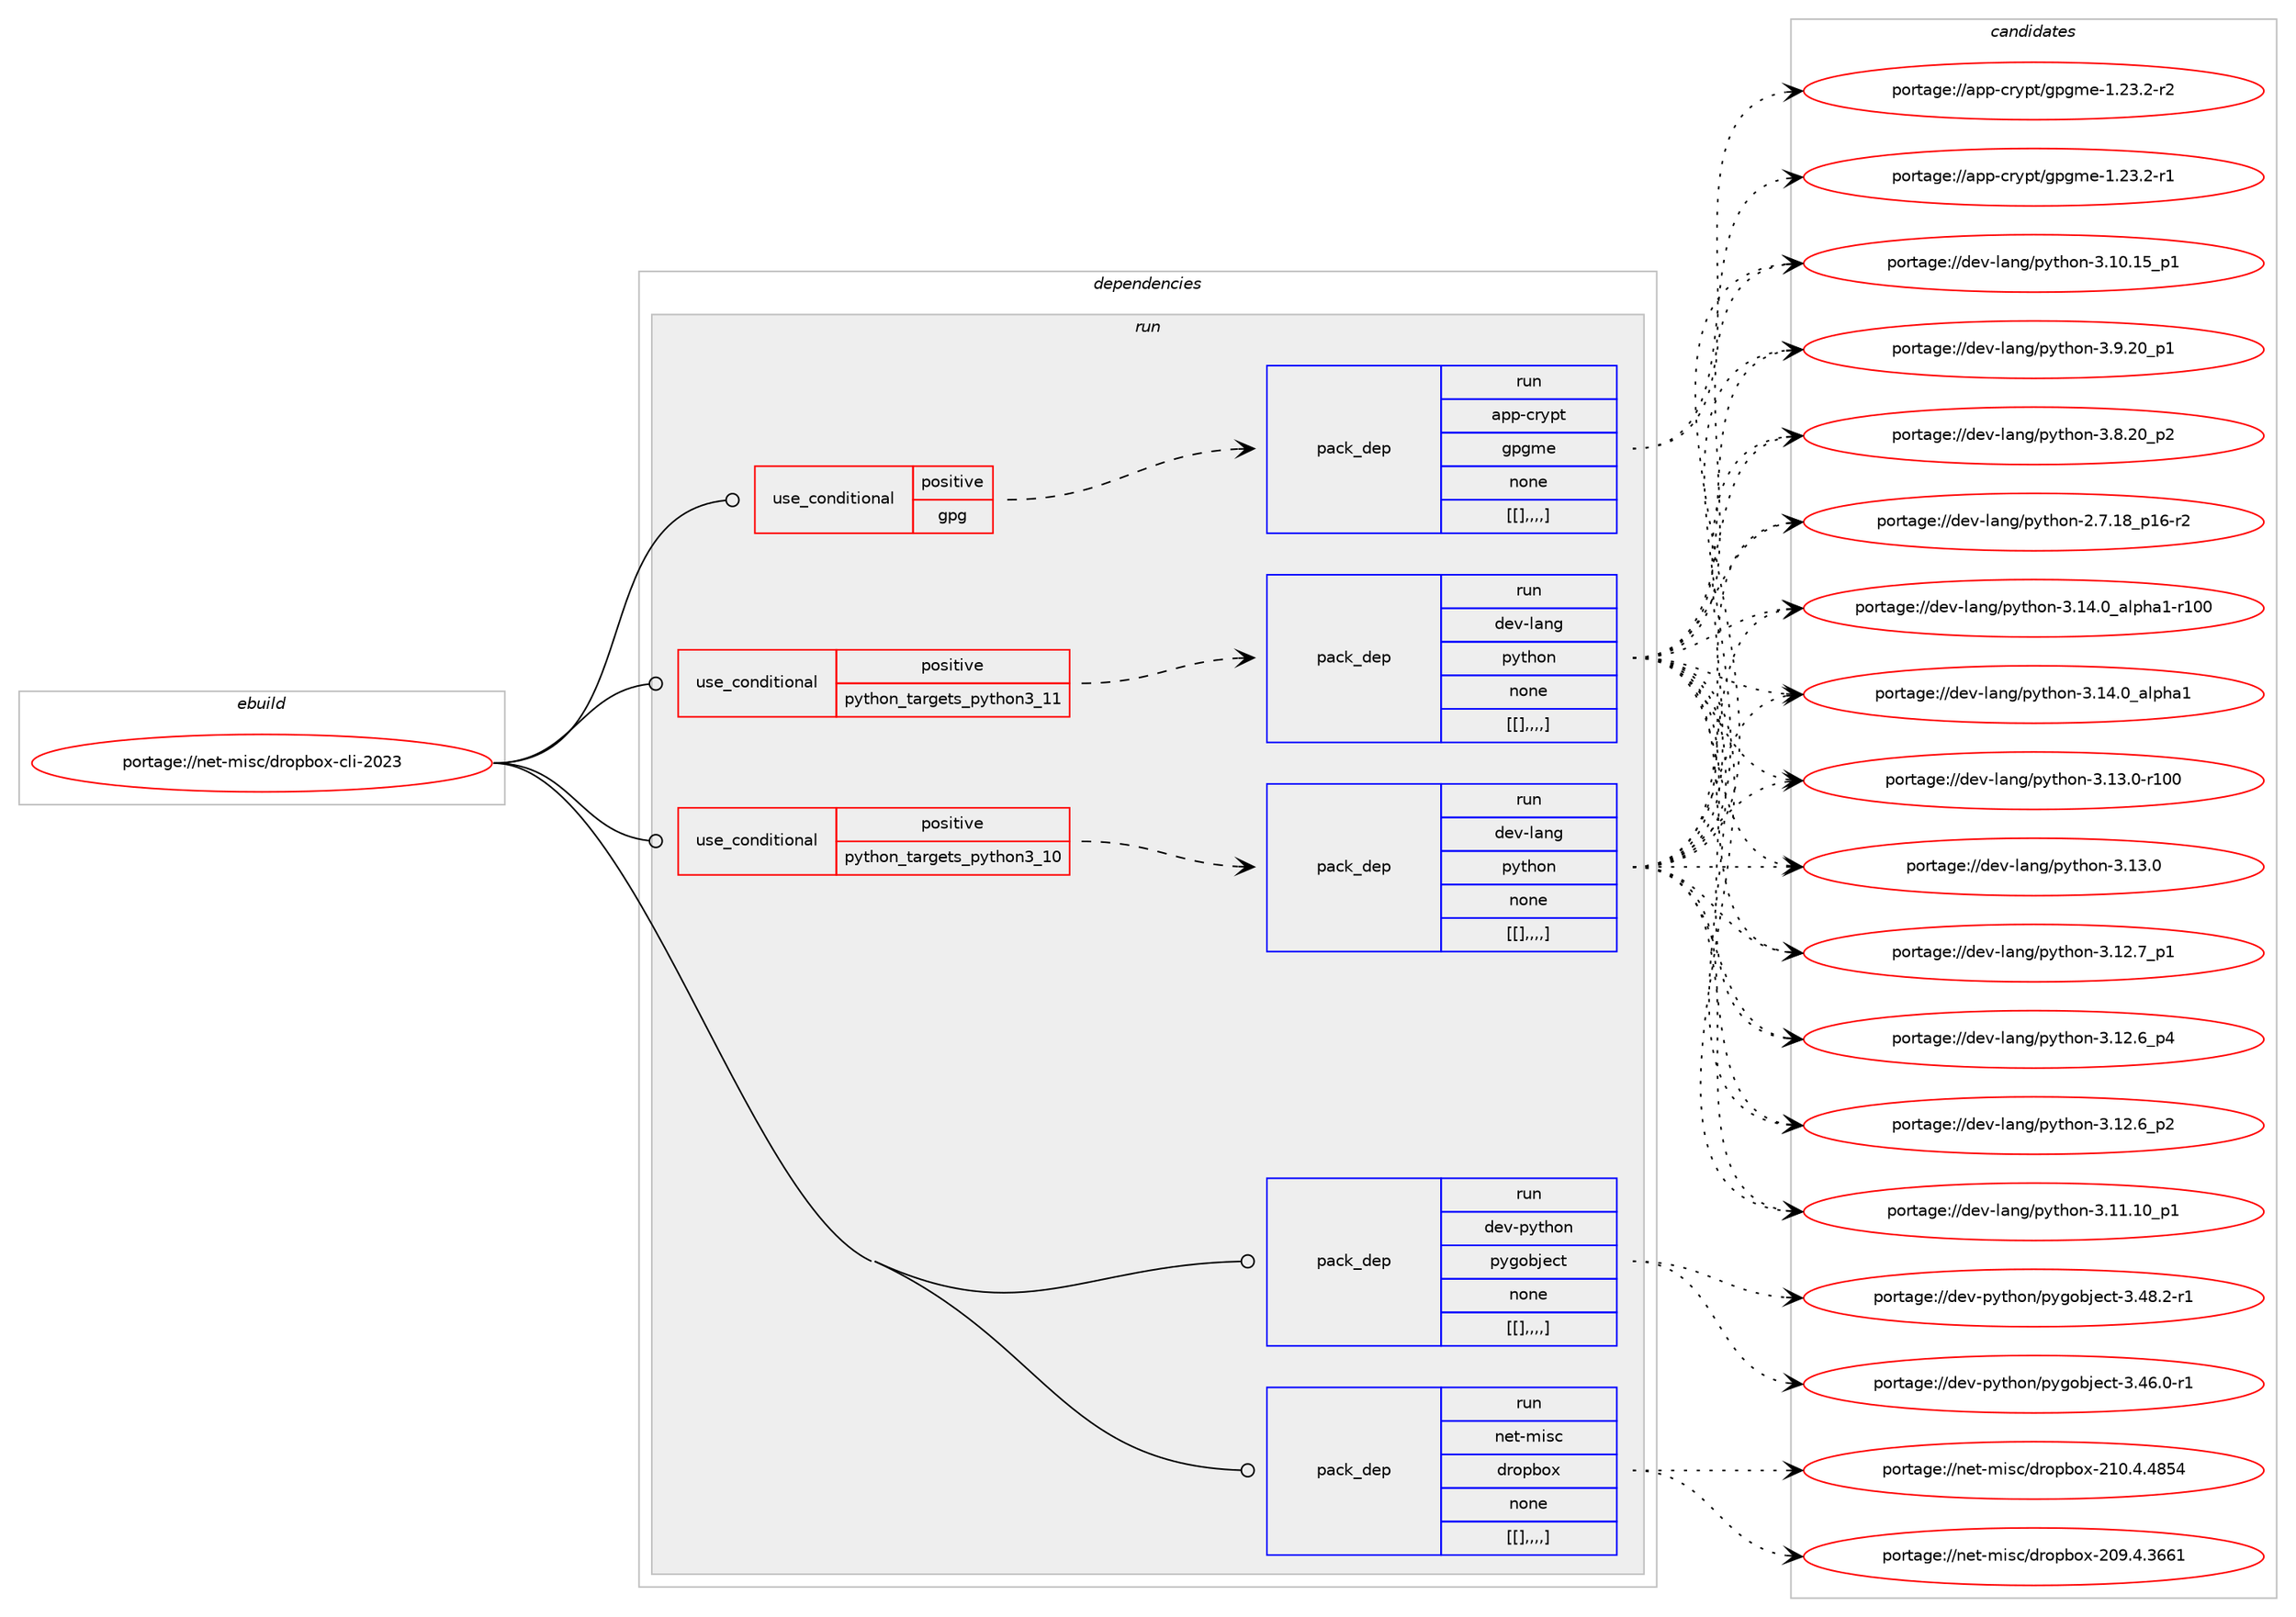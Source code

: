 digraph prolog {

# *************
# Graph options
# *************

newrank=true;
concentrate=true;
compound=true;
graph [rankdir=LR,fontname=Helvetica,fontsize=10,ranksep=1.5];#, ranksep=2.5, nodesep=0.2];
edge  [arrowhead=vee];
node  [fontname=Helvetica,fontsize=10];

# **********
# The ebuild
# **********

subgraph cluster_leftcol {
color=gray;
label=<<i>ebuild</i>>;
id [label="portage://net-misc/dropbox-cli-2023", color=red, width=4, href="../net-misc/dropbox-cli-2023.svg"];
}

# ****************
# The dependencies
# ****************

subgraph cluster_midcol {
color=gray;
label=<<i>dependencies</i>>;
subgraph cluster_compile {
fillcolor="#eeeeee";
style=filled;
label=<<i>compile</i>>;
}
subgraph cluster_compileandrun {
fillcolor="#eeeeee";
style=filled;
label=<<i>compile and run</i>>;
}
subgraph cluster_run {
fillcolor="#eeeeee";
style=filled;
label=<<i>run</i>>;
subgraph cond102612 {
dependency390093 [label=<<TABLE BORDER="0" CELLBORDER="1" CELLSPACING="0" CELLPADDING="4"><TR><TD ROWSPAN="3" CELLPADDING="10">use_conditional</TD></TR><TR><TD>positive</TD></TR><TR><TD>gpg</TD></TR></TABLE>>, shape=none, color=red];
subgraph pack284537 {
dependency390138 [label=<<TABLE BORDER="0" CELLBORDER="1" CELLSPACING="0" CELLPADDING="4" WIDTH="220"><TR><TD ROWSPAN="6" CELLPADDING="30">pack_dep</TD></TR><TR><TD WIDTH="110">run</TD></TR><TR><TD>app-crypt</TD></TR><TR><TD>gpgme</TD></TR><TR><TD>none</TD></TR><TR><TD>[[],,,,]</TD></TR></TABLE>>, shape=none, color=blue];
}
dependency390093:e -> dependency390138:w [weight=20,style="dashed",arrowhead="vee"];
}
id:e -> dependency390093:w [weight=20,style="solid",arrowhead="odot"];
subgraph cond102643 {
dependency390176 [label=<<TABLE BORDER="0" CELLBORDER="1" CELLSPACING="0" CELLPADDING="4"><TR><TD ROWSPAN="3" CELLPADDING="10">use_conditional</TD></TR><TR><TD>positive</TD></TR><TR><TD>python_targets_python3_10</TD></TR></TABLE>>, shape=none, color=red];
subgraph pack284612 {
dependency390223 [label=<<TABLE BORDER="0" CELLBORDER="1" CELLSPACING="0" CELLPADDING="4" WIDTH="220"><TR><TD ROWSPAN="6" CELLPADDING="30">pack_dep</TD></TR><TR><TD WIDTH="110">run</TD></TR><TR><TD>dev-lang</TD></TR><TR><TD>python</TD></TR><TR><TD>none</TD></TR><TR><TD>[[],,,,]</TD></TR></TABLE>>, shape=none, color=blue];
}
dependency390176:e -> dependency390223:w [weight=20,style="dashed",arrowhead="vee"];
}
id:e -> dependency390176:w [weight=20,style="solid",arrowhead="odot"];
subgraph cond102663 {
dependency390246 [label=<<TABLE BORDER="0" CELLBORDER="1" CELLSPACING="0" CELLPADDING="4"><TR><TD ROWSPAN="3" CELLPADDING="10">use_conditional</TD></TR><TR><TD>positive</TD></TR><TR><TD>python_targets_python3_11</TD></TR></TABLE>>, shape=none, color=red];
subgraph pack284636 {
dependency390284 [label=<<TABLE BORDER="0" CELLBORDER="1" CELLSPACING="0" CELLPADDING="4" WIDTH="220"><TR><TD ROWSPAN="6" CELLPADDING="30">pack_dep</TD></TR><TR><TD WIDTH="110">run</TD></TR><TR><TD>dev-lang</TD></TR><TR><TD>python</TD></TR><TR><TD>none</TD></TR><TR><TD>[[],,,,]</TD></TR></TABLE>>, shape=none, color=blue];
}
dependency390246:e -> dependency390284:w [weight=20,style="dashed",arrowhead="vee"];
}
id:e -> dependency390246:w [weight=20,style="solid",arrowhead="odot"];
subgraph pack284663 {
dependency390292 [label=<<TABLE BORDER="0" CELLBORDER="1" CELLSPACING="0" CELLPADDING="4" WIDTH="220"><TR><TD ROWSPAN="6" CELLPADDING="30">pack_dep</TD></TR><TR><TD WIDTH="110">run</TD></TR><TR><TD>dev-python</TD></TR><TR><TD>pygobject</TD></TR><TR><TD>none</TD></TR><TR><TD>[[],,,,]</TD></TR></TABLE>>, shape=none, color=blue];
}
id:e -> dependency390292:w [weight=20,style="solid",arrowhead="odot"];
subgraph pack284668 {
dependency390315 [label=<<TABLE BORDER="0" CELLBORDER="1" CELLSPACING="0" CELLPADDING="4" WIDTH="220"><TR><TD ROWSPAN="6" CELLPADDING="30">pack_dep</TD></TR><TR><TD WIDTH="110">run</TD></TR><TR><TD>net-misc</TD></TR><TR><TD>dropbox</TD></TR><TR><TD>none</TD></TR><TR><TD>[[],,,,]</TD></TR></TABLE>>, shape=none, color=blue];
}
id:e -> dependency390315:w [weight=20,style="solid",arrowhead="odot"];
}
}

# **************
# The candidates
# **************

subgraph cluster_choices {
rank=same;
color=gray;
label=<<i>candidates</i>>;

subgraph choice283357 {
color=black;
nodesep=1;
choice97112112459911412111211647103112103109101454946505146504511450 [label="portage://app-crypt/gpgme-1.23.2-r2", color=red, width=4,href="../app-crypt/gpgme-1.23.2-r2.svg"];
choice97112112459911412111211647103112103109101454946505146504511449 [label="portage://app-crypt/gpgme-1.23.2-r1", color=red, width=4,href="../app-crypt/gpgme-1.23.2-r1.svg"];
dependency390138:e -> choice97112112459911412111211647103112103109101454946505146504511450:w [style=dotted,weight="100"];
dependency390138:e -> choice97112112459911412111211647103112103109101454946505146504511449:w [style=dotted,weight="100"];
}
subgraph choice283370 {
color=black;
nodesep=1;
choice100101118451089711010347112121116104111110455146495246489597108112104974945114494848 [label="portage://dev-lang/python-3.14.0_alpha1-r100", color=red, width=4,href="../dev-lang/python-3.14.0_alpha1-r100.svg"];
choice1001011184510897110103471121211161041111104551464952464895971081121049749 [label="portage://dev-lang/python-3.14.0_alpha1", color=red, width=4,href="../dev-lang/python-3.14.0_alpha1.svg"];
choice1001011184510897110103471121211161041111104551464951464845114494848 [label="portage://dev-lang/python-3.13.0-r100", color=red, width=4,href="../dev-lang/python-3.13.0-r100.svg"];
choice10010111845108971101034711212111610411111045514649514648 [label="portage://dev-lang/python-3.13.0", color=red, width=4,href="../dev-lang/python-3.13.0.svg"];
choice100101118451089711010347112121116104111110455146495046559511249 [label="portage://dev-lang/python-3.12.7_p1", color=red, width=4,href="../dev-lang/python-3.12.7_p1.svg"];
choice100101118451089711010347112121116104111110455146495046549511252 [label="portage://dev-lang/python-3.12.6_p4", color=red, width=4,href="../dev-lang/python-3.12.6_p4.svg"];
choice100101118451089711010347112121116104111110455146495046549511250 [label="portage://dev-lang/python-3.12.6_p2", color=red, width=4,href="../dev-lang/python-3.12.6_p2.svg"];
choice10010111845108971101034711212111610411111045514649494649489511249 [label="portage://dev-lang/python-3.11.10_p1", color=red, width=4,href="../dev-lang/python-3.11.10_p1.svg"];
choice10010111845108971101034711212111610411111045514649484649539511249 [label="portage://dev-lang/python-3.10.15_p1", color=red, width=4,href="../dev-lang/python-3.10.15_p1.svg"];
choice100101118451089711010347112121116104111110455146574650489511249 [label="portage://dev-lang/python-3.9.20_p1", color=red, width=4,href="../dev-lang/python-3.9.20_p1.svg"];
choice100101118451089711010347112121116104111110455146564650489511250 [label="portage://dev-lang/python-3.8.20_p2", color=red, width=4,href="../dev-lang/python-3.8.20_p2.svg"];
choice100101118451089711010347112121116104111110455046554649569511249544511450 [label="portage://dev-lang/python-2.7.18_p16-r2", color=red, width=4,href="../dev-lang/python-2.7.18_p16-r2.svg"];
dependency390223:e -> choice100101118451089711010347112121116104111110455146495246489597108112104974945114494848:w [style=dotted,weight="100"];
dependency390223:e -> choice1001011184510897110103471121211161041111104551464952464895971081121049749:w [style=dotted,weight="100"];
dependency390223:e -> choice1001011184510897110103471121211161041111104551464951464845114494848:w [style=dotted,weight="100"];
dependency390223:e -> choice10010111845108971101034711212111610411111045514649514648:w [style=dotted,weight="100"];
dependency390223:e -> choice100101118451089711010347112121116104111110455146495046559511249:w [style=dotted,weight="100"];
dependency390223:e -> choice100101118451089711010347112121116104111110455146495046549511252:w [style=dotted,weight="100"];
dependency390223:e -> choice100101118451089711010347112121116104111110455146495046549511250:w [style=dotted,weight="100"];
dependency390223:e -> choice10010111845108971101034711212111610411111045514649494649489511249:w [style=dotted,weight="100"];
dependency390223:e -> choice10010111845108971101034711212111610411111045514649484649539511249:w [style=dotted,weight="100"];
dependency390223:e -> choice100101118451089711010347112121116104111110455146574650489511249:w [style=dotted,weight="100"];
dependency390223:e -> choice100101118451089711010347112121116104111110455146564650489511250:w [style=dotted,weight="100"];
dependency390223:e -> choice100101118451089711010347112121116104111110455046554649569511249544511450:w [style=dotted,weight="100"];
}
subgraph choice283385 {
color=black;
nodesep=1;
choice100101118451089711010347112121116104111110455146495246489597108112104974945114494848 [label="portage://dev-lang/python-3.14.0_alpha1-r100", color=red, width=4,href="../dev-lang/python-3.14.0_alpha1-r100.svg"];
choice1001011184510897110103471121211161041111104551464952464895971081121049749 [label="portage://dev-lang/python-3.14.0_alpha1", color=red, width=4,href="../dev-lang/python-3.14.0_alpha1.svg"];
choice1001011184510897110103471121211161041111104551464951464845114494848 [label="portage://dev-lang/python-3.13.0-r100", color=red, width=4,href="../dev-lang/python-3.13.0-r100.svg"];
choice10010111845108971101034711212111610411111045514649514648 [label="portage://dev-lang/python-3.13.0", color=red, width=4,href="../dev-lang/python-3.13.0.svg"];
choice100101118451089711010347112121116104111110455146495046559511249 [label="portage://dev-lang/python-3.12.7_p1", color=red, width=4,href="../dev-lang/python-3.12.7_p1.svg"];
choice100101118451089711010347112121116104111110455146495046549511252 [label="portage://dev-lang/python-3.12.6_p4", color=red, width=4,href="../dev-lang/python-3.12.6_p4.svg"];
choice100101118451089711010347112121116104111110455146495046549511250 [label="portage://dev-lang/python-3.12.6_p2", color=red, width=4,href="../dev-lang/python-3.12.6_p2.svg"];
choice10010111845108971101034711212111610411111045514649494649489511249 [label="portage://dev-lang/python-3.11.10_p1", color=red, width=4,href="../dev-lang/python-3.11.10_p1.svg"];
choice10010111845108971101034711212111610411111045514649484649539511249 [label="portage://dev-lang/python-3.10.15_p1", color=red, width=4,href="../dev-lang/python-3.10.15_p1.svg"];
choice100101118451089711010347112121116104111110455146574650489511249 [label="portage://dev-lang/python-3.9.20_p1", color=red, width=4,href="../dev-lang/python-3.9.20_p1.svg"];
choice100101118451089711010347112121116104111110455146564650489511250 [label="portage://dev-lang/python-3.8.20_p2", color=red, width=4,href="../dev-lang/python-3.8.20_p2.svg"];
choice100101118451089711010347112121116104111110455046554649569511249544511450 [label="portage://dev-lang/python-2.7.18_p16-r2", color=red, width=4,href="../dev-lang/python-2.7.18_p16-r2.svg"];
dependency390284:e -> choice100101118451089711010347112121116104111110455146495246489597108112104974945114494848:w [style=dotted,weight="100"];
dependency390284:e -> choice1001011184510897110103471121211161041111104551464952464895971081121049749:w [style=dotted,weight="100"];
dependency390284:e -> choice1001011184510897110103471121211161041111104551464951464845114494848:w [style=dotted,weight="100"];
dependency390284:e -> choice10010111845108971101034711212111610411111045514649514648:w [style=dotted,weight="100"];
dependency390284:e -> choice100101118451089711010347112121116104111110455146495046559511249:w [style=dotted,weight="100"];
dependency390284:e -> choice100101118451089711010347112121116104111110455146495046549511252:w [style=dotted,weight="100"];
dependency390284:e -> choice100101118451089711010347112121116104111110455146495046549511250:w [style=dotted,weight="100"];
dependency390284:e -> choice10010111845108971101034711212111610411111045514649494649489511249:w [style=dotted,weight="100"];
dependency390284:e -> choice10010111845108971101034711212111610411111045514649484649539511249:w [style=dotted,weight="100"];
dependency390284:e -> choice100101118451089711010347112121116104111110455146574650489511249:w [style=dotted,weight="100"];
dependency390284:e -> choice100101118451089711010347112121116104111110455146564650489511250:w [style=dotted,weight="100"];
dependency390284:e -> choice100101118451089711010347112121116104111110455046554649569511249544511450:w [style=dotted,weight="100"];
}
subgraph choice283395 {
color=black;
nodesep=1;
choice10010111845112121116104111110471121211031119810610199116455146525646504511449 [label="portage://dev-python/pygobject-3.48.2-r1", color=red, width=4,href="../dev-python/pygobject-3.48.2-r1.svg"];
choice10010111845112121116104111110471121211031119810610199116455146525446484511449 [label="portage://dev-python/pygobject-3.46.0-r1", color=red, width=4,href="../dev-python/pygobject-3.46.0-r1.svg"];
dependency390292:e -> choice10010111845112121116104111110471121211031119810610199116455146525646504511449:w [style=dotted,weight="100"];
dependency390292:e -> choice10010111845112121116104111110471121211031119810610199116455146525446484511449:w [style=dotted,weight="100"];
}
subgraph choice283425 {
color=black;
nodesep=1;
choice110101116451091051159947100114111112981111204550494846524652565352 [label="portage://net-misc/dropbox-210.4.4854", color=red, width=4,href="../net-misc/dropbox-210.4.4854.svg"];
choice110101116451091051159947100114111112981111204550485746524651545449 [label="portage://net-misc/dropbox-209.4.3661", color=red, width=4,href="../net-misc/dropbox-209.4.3661.svg"];
dependency390315:e -> choice110101116451091051159947100114111112981111204550494846524652565352:w [style=dotted,weight="100"];
dependency390315:e -> choice110101116451091051159947100114111112981111204550485746524651545449:w [style=dotted,weight="100"];
}
}

}

